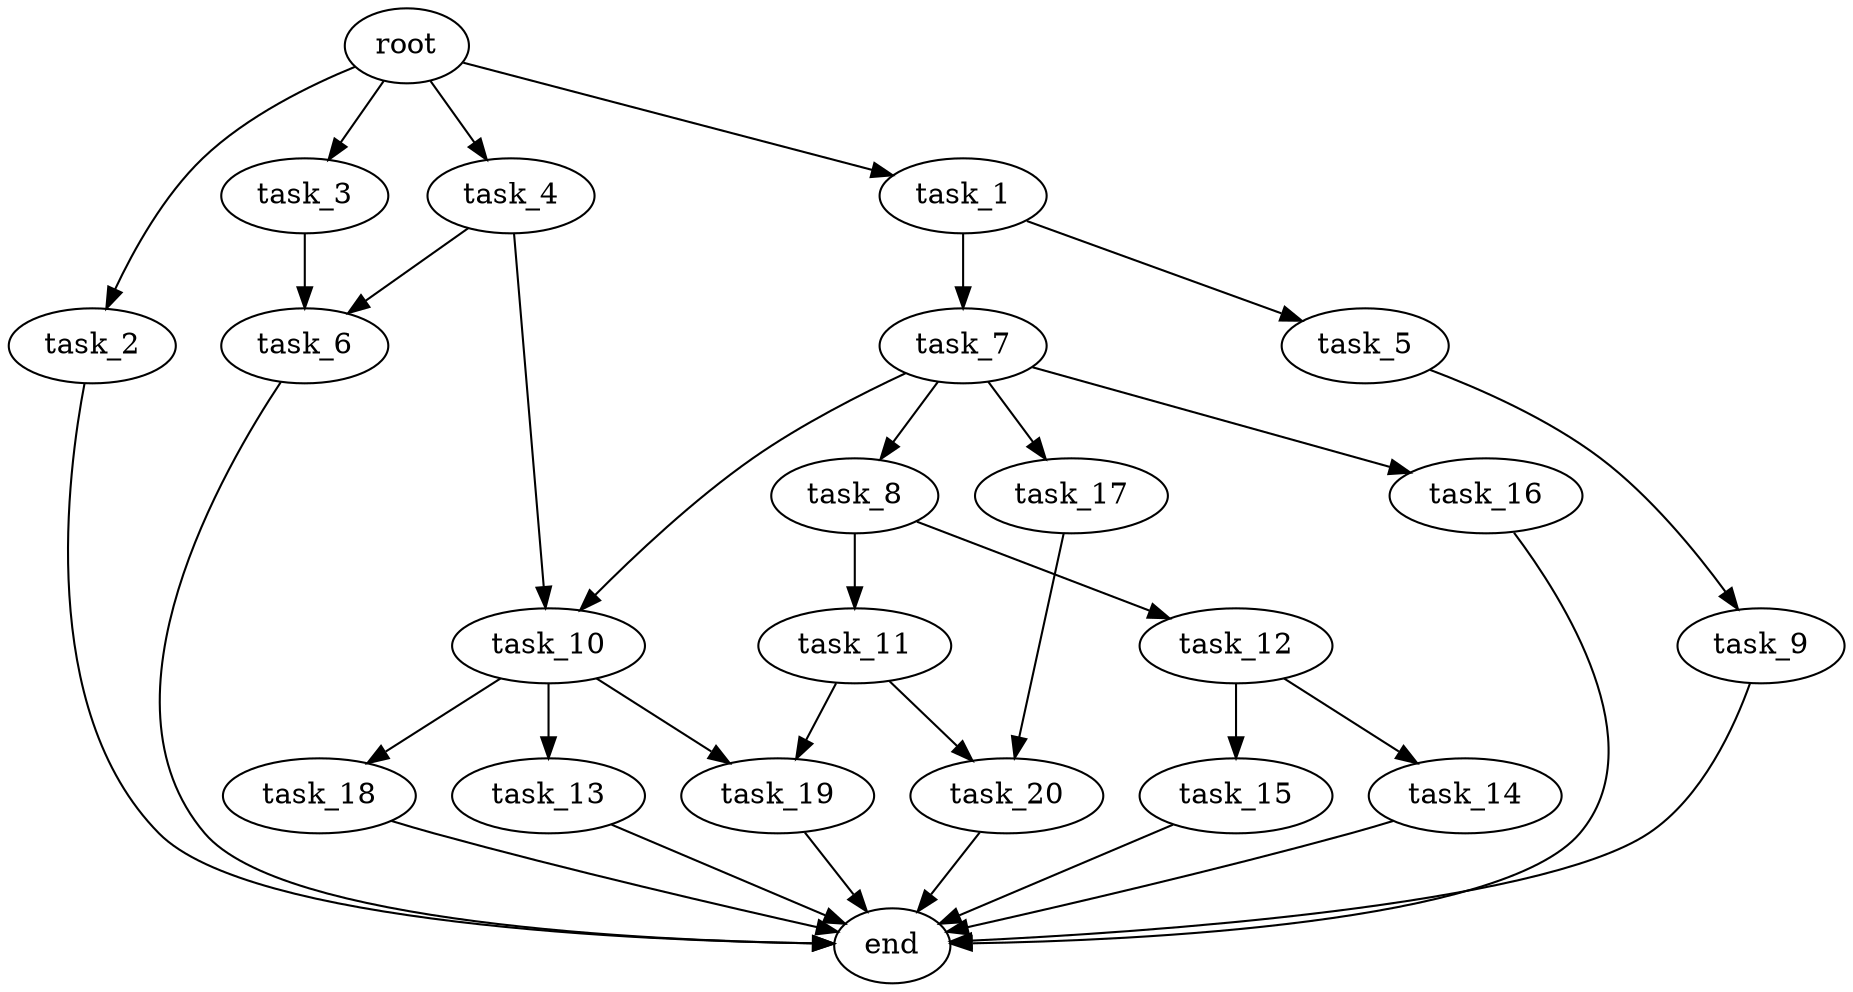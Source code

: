 digraph G {
  root [size="0.000000e+00"];
  task_1 [size="7.137060e+10"];
  task_2 [size="5.223926e+10"];
  task_3 [size="4.209458e+08"];
  task_4 [size="9.323441e+10"];
  task_5 [size="6.870836e+10"];
  task_6 [size="5.943282e+10"];
  task_7 [size="8.716718e+09"];
  task_8 [size="4.669292e+10"];
  task_9 [size="4.623516e+09"];
  task_10 [size="5.206257e+10"];
  task_11 [size="6.590184e+10"];
  task_12 [size="3.125496e+10"];
  task_13 [size="5.776021e+10"];
  task_14 [size="3.122117e+10"];
  task_15 [size="8.921464e+10"];
  task_16 [size="3.209483e+10"];
  task_17 [size="1.926264e+10"];
  task_18 [size="2.767219e+10"];
  task_19 [size="3.192179e+10"];
  task_20 [size="4.411715e+10"];
  end [size="0.000000e+00"];

  root -> task_1 [size="1.000000e-12"];
  root -> task_2 [size="1.000000e-12"];
  root -> task_3 [size="1.000000e-12"];
  root -> task_4 [size="1.000000e-12"];
  task_1 -> task_5 [size="6.870836e+08"];
  task_1 -> task_7 [size="8.716718e+07"];
  task_2 -> end [size="1.000000e-12"];
  task_3 -> task_6 [size="2.971641e+08"];
  task_4 -> task_6 [size="2.971641e+08"];
  task_4 -> task_10 [size="2.603128e+08"];
  task_5 -> task_9 [size="4.623516e+07"];
  task_6 -> end [size="1.000000e-12"];
  task_7 -> task_8 [size="4.669292e+08"];
  task_7 -> task_10 [size="2.603128e+08"];
  task_7 -> task_16 [size="3.209483e+08"];
  task_7 -> task_17 [size="1.926264e+08"];
  task_8 -> task_11 [size="6.590184e+08"];
  task_8 -> task_12 [size="3.125496e+08"];
  task_9 -> end [size="1.000000e-12"];
  task_10 -> task_13 [size="5.776021e+08"];
  task_10 -> task_18 [size="2.767219e+08"];
  task_10 -> task_19 [size="1.596089e+08"];
  task_11 -> task_19 [size="1.596089e+08"];
  task_11 -> task_20 [size="2.205858e+08"];
  task_12 -> task_14 [size="3.122117e+08"];
  task_12 -> task_15 [size="8.921464e+08"];
  task_13 -> end [size="1.000000e-12"];
  task_14 -> end [size="1.000000e-12"];
  task_15 -> end [size="1.000000e-12"];
  task_16 -> end [size="1.000000e-12"];
  task_17 -> task_20 [size="2.205858e+08"];
  task_18 -> end [size="1.000000e-12"];
  task_19 -> end [size="1.000000e-12"];
  task_20 -> end [size="1.000000e-12"];
}
